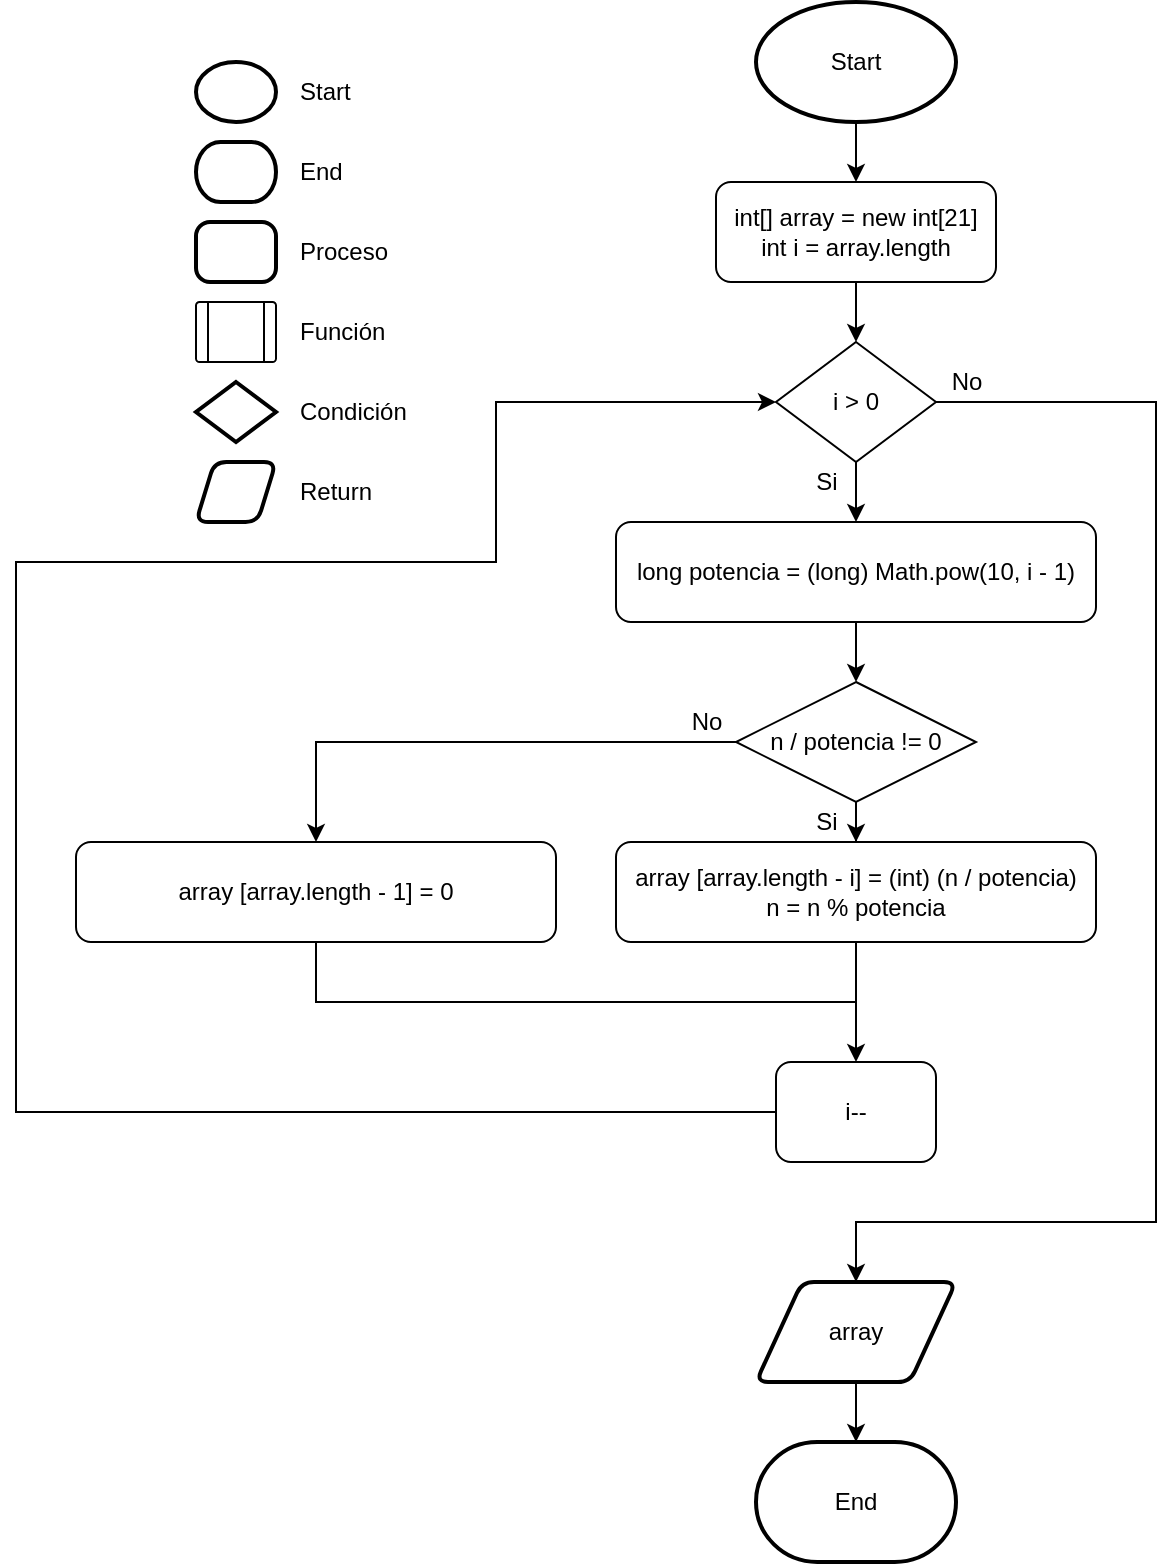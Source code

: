 <mxfile version="15.8.7" type="github">
  <diagram id="syHBO3hxxw6LWe2jbtc9" name="Page-1">
    <mxGraphModel dx="2012" dy="659" grid="1" gridSize="10" guides="1" tooltips="1" connect="1" arrows="1" fold="1" page="1" pageScale="1" pageWidth="827" pageHeight="1169" math="0" shadow="0">
      <root>
        <mxCell id="0" />
        <mxCell id="1" parent="0" />
        <mxCell id="X5vNwna5Td26JB8VLhc4-1" value="" style="strokeWidth=2;html=1;shape=mxgraph.flowchart.start_1;whiteSpace=wrap;fillColor=default;align=center;" vertex="1" parent="1">
          <mxGeometry x="-190" y="50" width="40" height="30" as="geometry" />
        </mxCell>
        <mxCell id="X5vNwna5Td26JB8VLhc4-2" value="" style="strokeWidth=2;html=1;shape=mxgraph.flowchart.terminator;whiteSpace=wrap;fillColor=default;align=center;" vertex="1" parent="1">
          <mxGeometry x="-190" y="90" width="40" height="30" as="geometry" />
        </mxCell>
        <mxCell id="X5vNwna5Td26JB8VLhc4-3" value="" style="rounded=1;whiteSpace=wrap;html=1;absoluteArcSize=1;arcSize=14;strokeWidth=2;fillColor=default;align=center;" vertex="1" parent="1">
          <mxGeometry x="-190" y="130" width="40" height="30" as="geometry" />
        </mxCell>
        <mxCell id="X5vNwna5Td26JB8VLhc4-4" value="" style="verticalLabelPosition=bottom;verticalAlign=top;html=1;shape=process;whiteSpace=wrap;rounded=1;size=0.14;arcSize=6;fillColor=default;" vertex="1" parent="1">
          <mxGeometry x="-190" y="170" width="40" height="30" as="geometry" />
        </mxCell>
        <mxCell id="X5vNwna5Td26JB8VLhc4-5" value="&lt;div align=&quot;left&quot;&gt;Start&lt;/div&gt;" style="text;html=1;align=left;verticalAlign=middle;resizable=0;points=[];autosize=1;strokeColor=none;fillColor=none;" vertex="1" parent="1">
          <mxGeometry x="-140" y="55" width="40" height="20" as="geometry" />
        </mxCell>
        <mxCell id="X5vNwna5Td26JB8VLhc4-6" value="&lt;div align=&quot;left&quot;&gt;End&lt;/div&gt;" style="text;html=1;align=left;verticalAlign=middle;resizable=0;points=[];autosize=1;strokeColor=none;fillColor=none;" vertex="1" parent="1">
          <mxGeometry x="-140" y="95" width="40" height="20" as="geometry" />
        </mxCell>
        <mxCell id="X5vNwna5Td26JB8VLhc4-7" value="&lt;div align=&quot;left&quot;&gt;Proceso&lt;/div&gt;" style="text;html=1;align=left;verticalAlign=middle;resizable=0;points=[];autosize=1;strokeColor=none;fillColor=none;" vertex="1" parent="1">
          <mxGeometry x="-140" y="135" width="60" height="20" as="geometry" />
        </mxCell>
        <mxCell id="X5vNwna5Td26JB8VLhc4-8" value="Función" style="text;html=1;align=left;verticalAlign=middle;resizable=0;points=[];autosize=1;strokeColor=none;fillColor=none;" vertex="1" parent="1">
          <mxGeometry x="-140" y="175" width="60" height="20" as="geometry" />
        </mxCell>
        <mxCell id="X5vNwna5Td26JB8VLhc4-9" value="" style="strokeWidth=2;html=1;shape=mxgraph.flowchart.decision;whiteSpace=wrap;fillColor=default;align=left;" vertex="1" parent="1">
          <mxGeometry x="-190" y="210" width="40" height="30" as="geometry" />
        </mxCell>
        <mxCell id="X5vNwna5Td26JB8VLhc4-10" value="Condición" style="text;html=1;align=left;verticalAlign=middle;resizable=0;points=[];autosize=1;strokeColor=none;fillColor=none;" vertex="1" parent="1">
          <mxGeometry x="-140" y="215" width="70" height="20" as="geometry" />
        </mxCell>
        <mxCell id="X5vNwna5Td26JB8VLhc4-11" value="" style="shape=parallelogram;html=1;strokeWidth=2;perimeter=parallelogramPerimeter;whiteSpace=wrap;rounded=1;arcSize=12;size=0.23;fillColor=default;align=center;" vertex="1" parent="1">
          <mxGeometry x="-190" y="250" width="40" height="30" as="geometry" />
        </mxCell>
        <mxCell id="X5vNwna5Td26JB8VLhc4-12" value="Return" style="text;html=1;align=left;verticalAlign=middle;resizable=0;points=[];autosize=1;strokeColor=none;fillColor=none;" vertex="1" parent="1">
          <mxGeometry x="-140" y="255" width="50" height="20" as="geometry" />
        </mxCell>
        <mxCell id="X5vNwna5Td26JB8VLhc4-15" style="edgeStyle=orthogonalEdgeStyle;rounded=0;orthogonalLoop=1;jettySize=auto;html=1;exitX=0.5;exitY=1;exitDx=0;exitDy=0;exitPerimeter=0;entryX=0.5;entryY=0;entryDx=0;entryDy=0;" edge="1" parent="1" source="X5vNwna5Td26JB8VLhc4-13" target="X5vNwna5Td26JB8VLhc4-14">
          <mxGeometry relative="1" as="geometry" />
        </mxCell>
        <mxCell id="X5vNwna5Td26JB8VLhc4-13" value="Start" style="strokeWidth=2;html=1;shape=mxgraph.flowchart.start_1;whiteSpace=wrap;fillColor=default;align=center;" vertex="1" parent="1">
          <mxGeometry x="90" y="20" width="100" height="60" as="geometry" />
        </mxCell>
        <mxCell id="X5vNwna5Td26JB8VLhc4-17" style="edgeStyle=orthogonalEdgeStyle;rounded=0;orthogonalLoop=1;jettySize=auto;html=1;exitX=0.5;exitY=1;exitDx=0;exitDy=0;entryX=0.5;entryY=0;entryDx=0;entryDy=0;" edge="1" parent="1" source="X5vNwna5Td26JB8VLhc4-14" target="X5vNwna5Td26JB8VLhc4-16">
          <mxGeometry relative="1" as="geometry" />
        </mxCell>
        <mxCell id="X5vNwna5Td26JB8VLhc4-14" value="&lt;div&gt;int[] array = new int[21]&lt;/div&gt;int i = array.length" style="rounded=1;whiteSpace=wrap;html=1;" vertex="1" parent="1">
          <mxGeometry x="70" y="110" width="140" height="50" as="geometry" />
        </mxCell>
        <mxCell id="X5vNwna5Td26JB8VLhc4-24" style="edgeStyle=orthogonalEdgeStyle;rounded=0;orthogonalLoop=1;jettySize=auto;html=1;exitX=0.5;exitY=1;exitDx=0;exitDy=0;entryX=0.5;entryY=0;entryDx=0;entryDy=0;" edge="1" parent="1" source="X5vNwna5Td26JB8VLhc4-16" target="X5vNwna5Td26JB8VLhc4-23">
          <mxGeometry relative="1" as="geometry" />
        </mxCell>
        <mxCell id="X5vNwna5Td26JB8VLhc4-39" style="edgeStyle=orthogonalEdgeStyle;rounded=0;orthogonalLoop=1;jettySize=auto;html=1;exitX=1;exitY=0.5;exitDx=0;exitDy=0;endArrow=classic;endFill=1;" edge="1" parent="1" source="X5vNwna5Td26JB8VLhc4-16">
          <mxGeometry relative="1" as="geometry">
            <mxPoint x="140" y="660" as="targetPoint" />
            <Array as="points">
              <mxPoint x="290" y="220" />
              <mxPoint x="290" y="630" />
              <mxPoint x="140" y="630" />
            </Array>
          </mxGeometry>
        </mxCell>
        <mxCell id="X5vNwna5Td26JB8VLhc4-16" value="i &amp;gt; 0" style="rhombus;whiteSpace=wrap;html=1;" vertex="1" parent="1">
          <mxGeometry x="100" y="190" width="80" height="60" as="geometry" />
        </mxCell>
        <mxCell id="X5vNwna5Td26JB8VLhc4-20" value="No" style="text;html=1;align=center;verticalAlign=middle;resizable=0;points=[];autosize=1;strokeColor=none;fillColor=none;" vertex="1" parent="1">
          <mxGeometry x="180" y="200" width="30" height="20" as="geometry" />
        </mxCell>
        <mxCell id="X5vNwna5Td26JB8VLhc4-21" value="Si" style="text;html=1;align=center;verticalAlign=middle;resizable=0;points=[];autosize=1;strokeColor=none;fillColor=none;" vertex="1" parent="1">
          <mxGeometry x="110" y="250" width="30" height="20" as="geometry" />
        </mxCell>
        <mxCell id="X5vNwna5Td26JB8VLhc4-26" style="edgeStyle=orthogonalEdgeStyle;rounded=0;orthogonalLoop=1;jettySize=auto;html=1;exitX=0.5;exitY=1;exitDx=0;exitDy=0;" edge="1" parent="1" source="X5vNwna5Td26JB8VLhc4-23" target="X5vNwna5Td26JB8VLhc4-25">
          <mxGeometry relative="1" as="geometry" />
        </mxCell>
        <mxCell id="X5vNwna5Td26JB8VLhc4-23" value="long potencia = (long) Math.pow(10, i - 1)" style="rounded=1;whiteSpace=wrap;html=1;" vertex="1" parent="1">
          <mxGeometry x="20" y="280" width="240" height="50" as="geometry" />
        </mxCell>
        <mxCell id="X5vNwna5Td26JB8VLhc4-30" style="edgeStyle=orthogonalEdgeStyle;rounded=0;orthogonalLoop=1;jettySize=auto;html=1;exitX=0.5;exitY=1;exitDx=0;exitDy=0;" edge="1" parent="1" source="X5vNwna5Td26JB8VLhc4-25" target="X5vNwna5Td26JB8VLhc4-29">
          <mxGeometry relative="1" as="geometry" />
        </mxCell>
        <mxCell id="X5vNwna5Td26JB8VLhc4-36" style="edgeStyle=orthogonalEdgeStyle;rounded=0;orthogonalLoop=1;jettySize=auto;html=1;exitX=0;exitY=0.5;exitDx=0;exitDy=0;" edge="1" parent="1" source="X5vNwna5Td26JB8VLhc4-25" target="X5vNwna5Td26JB8VLhc4-35">
          <mxGeometry relative="1" as="geometry" />
        </mxCell>
        <mxCell id="X5vNwna5Td26JB8VLhc4-25" value="n / potencia != 0" style="rhombus;whiteSpace=wrap;html=1;" vertex="1" parent="1">
          <mxGeometry x="80" y="360" width="120" height="60" as="geometry" />
        </mxCell>
        <mxCell id="X5vNwna5Td26JB8VLhc4-27" value="Si" style="text;html=1;align=center;verticalAlign=middle;resizable=0;points=[];autosize=1;strokeColor=none;fillColor=none;" vertex="1" parent="1">
          <mxGeometry x="110" y="420" width="30" height="20" as="geometry" />
        </mxCell>
        <mxCell id="X5vNwna5Td26JB8VLhc4-28" value="No" style="text;html=1;align=center;verticalAlign=middle;resizable=0;points=[];autosize=1;strokeColor=none;fillColor=none;" vertex="1" parent="1">
          <mxGeometry x="50" y="370" width="30" height="20" as="geometry" />
        </mxCell>
        <mxCell id="X5vNwna5Td26JB8VLhc4-32" style="edgeStyle=orthogonalEdgeStyle;rounded=0;orthogonalLoop=1;jettySize=auto;html=1;exitX=0.5;exitY=1;exitDx=0;exitDy=0;" edge="1" parent="1" source="X5vNwna5Td26JB8VLhc4-29" target="X5vNwna5Td26JB8VLhc4-31">
          <mxGeometry relative="1" as="geometry" />
        </mxCell>
        <mxCell id="X5vNwna5Td26JB8VLhc4-29" value="&lt;div&gt;array [array.length - i] = (int) (n / potencia)&lt;/div&gt;n = n % potencia" style="rounded=1;whiteSpace=wrap;html=1;" vertex="1" parent="1">
          <mxGeometry x="20" y="440" width="240" height="50" as="geometry" />
        </mxCell>
        <mxCell id="X5vNwna5Td26JB8VLhc4-33" style="edgeStyle=orthogonalEdgeStyle;rounded=0;orthogonalLoop=1;jettySize=auto;html=1;exitX=0;exitY=0.5;exitDx=0;exitDy=0;entryX=0;entryY=0.5;entryDx=0;entryDy=0;" edge="1" parent="1" source="X5vNwna5Td26JB8VLhc4-31" target="X5vNwna5Td26JB8VLhc4-16">
          <mxGeometry relative="1" as="geometry">
            <Array as="points">
              <mxPoint x="-280" y="575" />
              <mxPoint x="-280" y="300" />
              <mxPoint x="-40" y="300" />
              <mxPoint x="-40" y="220" />
            </Array>
          </mxGeometry>
        </mxCell>
        <mxCell id="X5vNwna5Td26JB8VLhc4-31" value="i--" style="rounded=1;whiteSpace=wrap;html=1;" vertex="1" parent="1">
          <mxGeometry x="100" y="550" width="80" height="50" as="geometry" />
        </mxCell>
        <mxCell id="X5vNwna5Td26JB8VLhc4-38" style="edgeStyle=orthogonalEdgeStyle;rounded=0;orthogonalLoop=1;jettySize=auto;html=1;exitX=0.5;exitY=1;exitDx=0;exitDy=0;endArrow=none;endFill=0;" edge="1" parent="1" source="X5vNwna5Td26JB8VLhc4-35">
          <mxGeometry relative="1" as="geometry">
            <mxPoint x="140" y="520" as="targetPoint" />
            <Array as="points">
              <mxPoint x="-130" y="520" />
            </Array>
          </mxGeometry>
        </mxCell>
        <mxCell id="X5vNwna5Td26JB8VLhc4-35" value="array [array.length - 1] = 0" style="rounded=1;whiteSpace=wrap;html=1;" vertex="1" parent="1">
          <mxGeometry x="-250" y="440" width="240" height="50" as="geometry" />
        </mxCell>
        <mxCell id="X5vNwna5Td26JB8VLhc4-42" style="edgeStyle=orthogonalEdgeStyle;rounded=0;orthogonalLoop=1;jettySize=auto;html=1;exitX=0.5;exitY=1;exitDx=0;exitDy=0;entryX=0.5;entryY=0;entryDx=0;entryDy=0;entryPerimeter=0;endArrow=classic;endFill=1;" edge="1" parent="1" source="X5vNwna5Td26JB8VLhc4-40" target="X5vNwna5Td26JB8VLhc4-41">
          <mxGeometry relative="1" as="geometry" />
        </mxCell>
        <mxCell id="X5vNwna5Td26JB8VLhc4-40" value="array" style="shape=parallelogram;html=1;strokeWidth=2;perimeter=parallelogramPerimeter;whiteSpace=wrap;rounded=1;arcSize=12;size=0.23;" vertex="1" parent="1">
          <mxGeometry x="90" y="660" width="100" height="50" as="geometry" />
        </mxCell>
        <mxCell id="X5vNwna5Td26JB8VLhc4-41" value="End" style="strokeWidth=2;html=1;shape=mxgraph.flowchart.terminator;whiteSpace=wrap;" vertex="1" parent="1">
          <mxGeometry x="90" y="740" width="100" height="60" as="geometry" />
        </mxCell>
      </root>
    </mxGraphModel>
  </diagram>
</mxfile>
